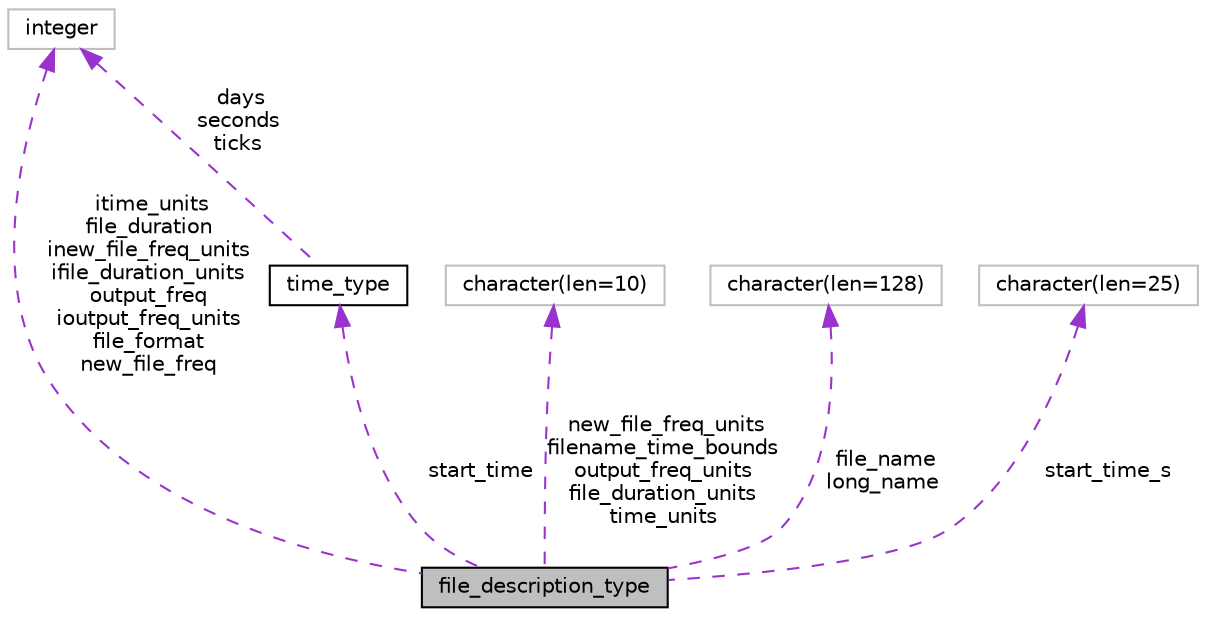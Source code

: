 digraph "file_description_type"
{
 // INTERACTIVE_SVG=YES
 // LATEX_PDF_SIZE
  edge [fontname="Helvetica",fontsize="10",labelfontname="Helvetica",labelfontsize="10"];
  node [fontname="Helvetica",fontsize="10",shape=record];
  Node1 [label="file_description_type",height=0.2,width=0.4,color="black", fillcolor="grey75", style="filled", fontcolor="black",tooltip="Private type to hold file information for the diag table."];
  Node2 -> Node1 [dir="back",color="darkorchid3",fontsize="10",style="dashed",label=" start_time" ,fontname="Helvetica"];
  Node2 [label="time_type",height=0.2,width=0.4,color="black", fillcolor="white", style="filled",URL="$group__time__manager__mod.html#structtime__manager__mod_1_1time__type",tooltip="Type to represent amounts of time. Implemented as seconds and days to allow for larger intervals."];
  Node3 -> Node2 [dir="back",color="darkorchid3",fontsize="10",style="dashed",label=" days\nseconds\nticks" ,fontname="Helvetica"];
  Node3 [label="integer",height=0.2,width=0.4,color="grey75", fillcolor="white", style="filled",tooltip=" "];
  Node4 -> Node1 [dir="back",color="darkorchid3",fontsize="10",style="dashed",label=" new_file_freq_units\nfilename_time_bounds\noutput_freq_units\nfile_duration_units\ntime_units" ,fontname="Helvetica"];
  Node4 [label="character(len=10)",height=0.2,width=0.4,color="grey75", fillcolor="white", style="filled",tooltip=" "];
  Node5 -> Node1 [dir="back",color="darkorchid3",fontsize="10",style="dashed",label=" file_name\nlong_name" ,fontname="Helvetica"];
  Node5 [label="character(len=128)",height=0.2,width=0.4,color="grey75", fillcolor="white", style="filled",tooltip=" "];
  Node3 -> Node1 [dir="back",color="darkorchid3",fontsize="10",style="dashed",label=" itime_units\nfile_duration\ninew_file_freq_units\nifile_duration_units\noutput_freq\nioutput_freq_units\nfile_format\nnew_file_freq" ,fontname="Helvetica"];
  Node6 -> Node1 [dir="back",color="darkorchid3",fontsize="10",style="dashed",label=" start_time_s" ,fontname="Helvetica"];
  Node6 [label="character(len=25)",height=0.2,width=0.4,color="grey75", fillcolor="white", style="filled",tooltip=" "];
}
